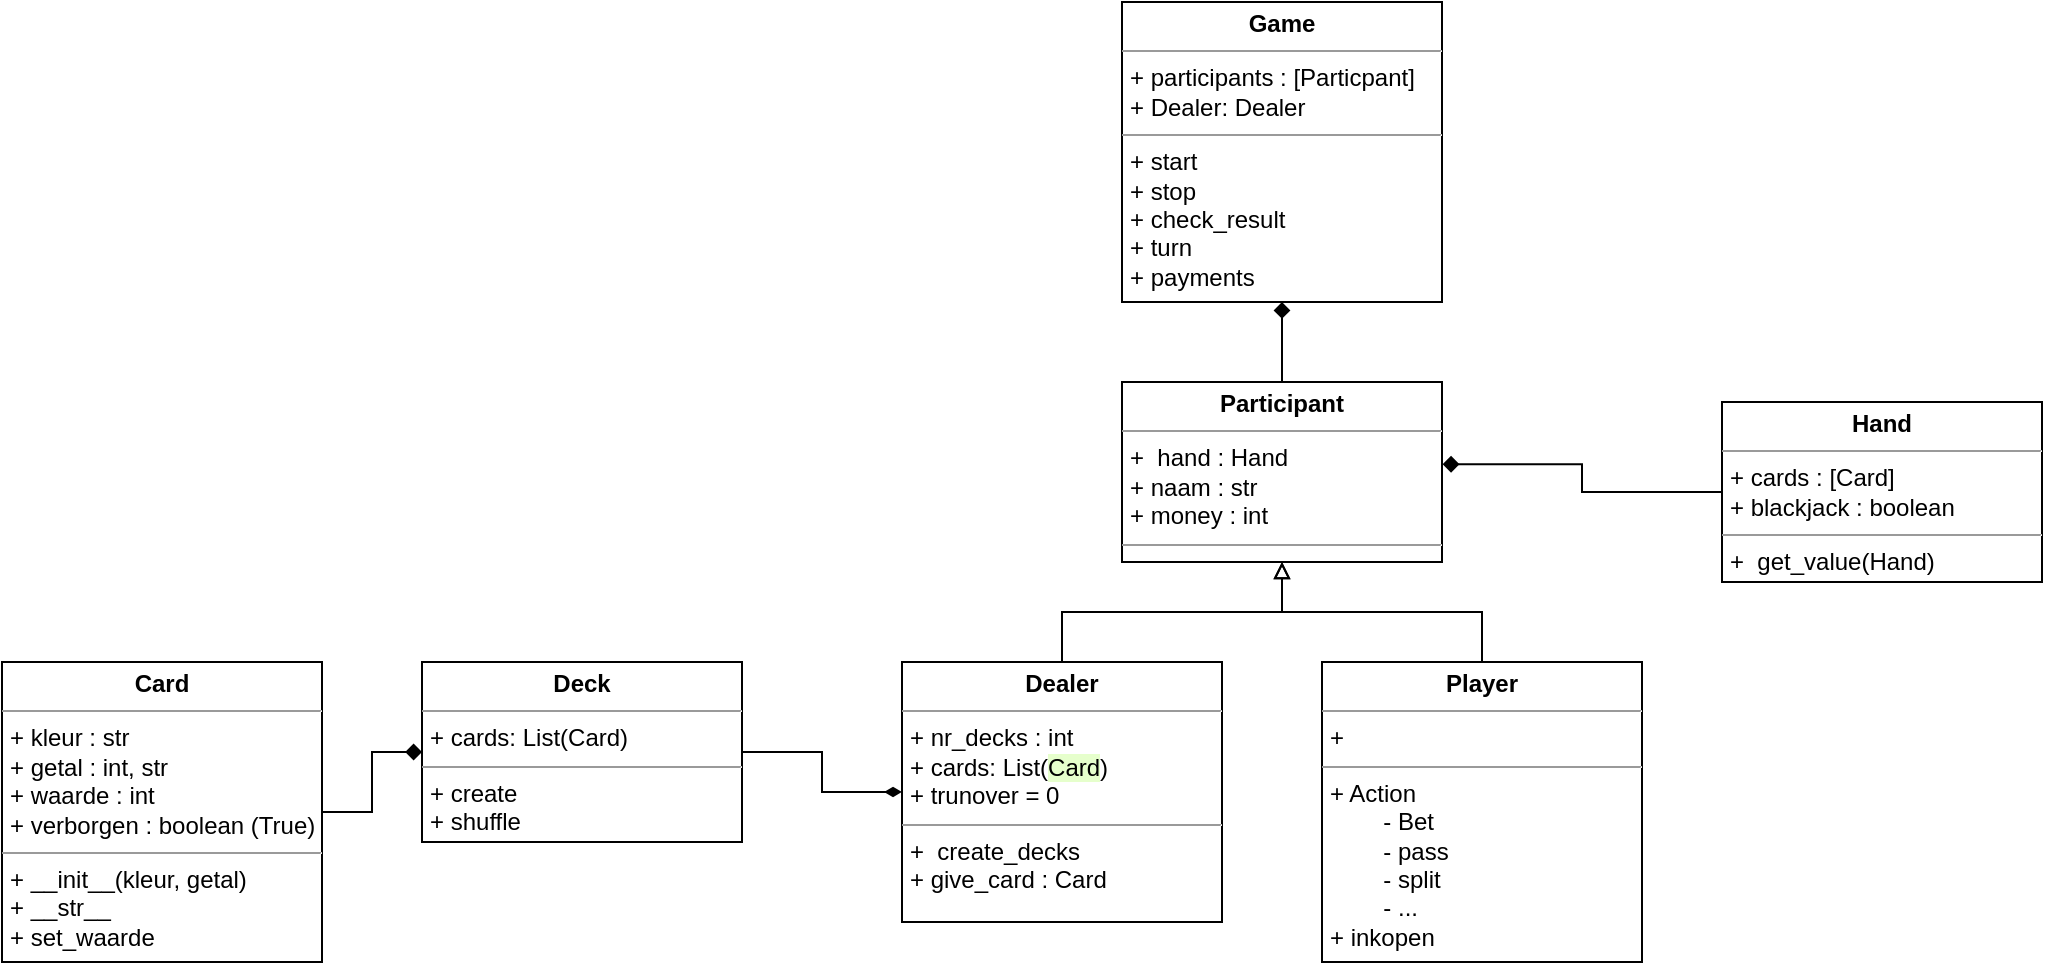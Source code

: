 <mxfile version="20.8.20"><diagram id="kTX4x6Uh5sV3tvuOp2CA" name="Page-1"><mxGraphModel dx="1585" dy="2526" grid="1" gridSize="10" guides="1" tooltips="1" connect="1" arrows="1" fold="1" page="1" pageScale="1" pageWidth="850" pageHeight="1100" math="0" shadow="0"><root><mxCell id="0"/><mxCell id="1" parent="0"/><mxCell id="G0AfUPY-lVwhev3gqea6-8" style="edgeStyle=orthogonalEdgeStyle;rounded=0;orthogonalLoop=1;jettySize=auto;html=1;endArrow=diamondThin;endFill=1;" edge="1" parent="1" source="yXNCVkMPUJqdujInaFms-3" target="G0AfUPY-lVwhev3gqea6-3"><mxGeometry relative="1" as="geometry"/></mxCell><mxCell id="yXNCVkMPUJqdujInaFms-3" value="&lt;p style=&quot;margin:0px;margin-top:4px;text-align:center;&quot;&gt;&lt;b&gt;Deck&lt;/b&gt;&lt;/p&gt;&lt;hr size=&quot;1&quot;&gt;&lt;p style=&quot;margin:0px;margin-left:4px;&quot;&gt;+ cards: List(Card)&lt;/p&gt;&lt;hr size=&quot;1&quot;&gt;&lt;p style=&quot;margin:0px;margin-left:4px;&quot;&gt;+ create&amp;nbsp;&lt;/p&gt;&lt;p style=&quot;margin:0px;margin-left:4px;&quot;&gt;+ shuffle&lt;/p&gt;" style="verticalAlign=top;align=left;overflow=fill;fontSize=12;fontFamily=Helvetica;html=1;" parent="1" vertex="1"><mxGeometry x="-120" y="130" width="160" height="90" as="geometry"/></mxCell><mxCell id="G0AfUPY-lVwhev3gqea6-2" value="" style="edgeStyle=orthogonalEdgeStyle;rounded=0;orthogonalLoop=1;jettySize=auto;html=1;endArrow=diamond;endFill=1;" edge="1" parent="1" source="G0AfUPY-lVwhev3gqea6-1" target="yXNCVkMPUJqdujInaFms-3"><mxGeometry relative="1" as="geometry"/></mxCell><mxCell id="G0AfUPY-lVwhev3gqea6-1" value="&lt;p style=&quot;margin:0px;margin-top:4px;text-align:center;&quot;&gt;&lt;b&gt;Card&lt;/b&gt;&lt;/p&gt;&lt;hr size=&quot;1&quot;&gt;&lt;p style=&quot;margin:0px;margin-left:4px;&quot;&gt;+ kleur : str&lt;/p&gt;&lt;p style=&quot;margin:0px;margin-left:4px;&quot;&gt;+ getal : int, str&lt;/p&gt;&lt;p style=&quot;margin:0px;margin-left:4px;&quot;&gt;+ waarde : int&lt;/p&gt;&lt;p style=&quot;margin:0px;margin-left:4px;&quot;&gt;+ verborgen : boolean (True)&lt;/p&gt;&lt;hr size=&quot;1&quot;&gt;&lt;p style=&quot;margin:0px;margin-left:4px;&quot;&gt;&lt;span style=&quot;background-color: initial;&quot;&gt;+ __init__(kleur, getal)&amp;nbsp;&lt;/span&gt;&lt;/p&gt;&lt;p style=&quot;margin:0px;margin-left:4px;&quot;&gt;&lt;span style=&quot;background-color: initial;&quot;&gt;+ __str__&lt;/span&gt;&lt;/p&gt;&lt;p style=&quot;margin:0px;margin-left:4px;&quot;&gt;&lt;span style=&quot;background-color: initial;&quot;&gt;+ set_waarde&lt;/span&gt;&lt;br&gt;&lt;/p&gt;" style="verticalAlign=top;align=left;overflow=fill;fontSize=12;fontFamily=Helvetica;html=1;" vertex="1" parent="1"><mxGeometry x="-330" y="130" width="160" height="150" as="geometry"/></mxCell><mxCell id="G0AfUPY-lVwhev3gqea6-7" style="edgeStyle=orthogonalEdgeStyle;rounded=0;orthogonalLoop=1;jettySize=auto;html=1;endArrow=block;endFill=0;" edge="1" parent="1" source="G0AfUPY-lVwhev3gqea6-3" target="G0AfUPY-lVwhev3gqea6-4"><mxGeometry relative="1" as="geometry"/></mxCell><mxCell id="G0AfUPY-lVwhev3gqea6-3" value="&lt;p style=&quot;margin:0px;margin-top:4px;text-align:center;&quot;&gt;&lt;b&gt;Dealer&lt;/b&gt;&lt;/p&gt;&lt;hr size=&quot;1&quot;&gt;&lt;p style=&quot;margin:0px;margin-left:4px;&quot;&gt;+ nr_decks : int&lt;/p&gt;&lt;p style=&quot;margin:0px;margin-left:4px;&quot;&gt;+ cards: List(&lt;span style=&quot;background-color: rgb(230, 255, 204);&quot;&gt;Card&lt;/span&gt;)&lt;/p&gt;&lt;p style=&quot;margin:0px;margin-left:4px;&quot;&gt;+ trunover = 0&lt;/p&gt;&lt;hr size=&quot;1&quot;&gt;&lt;p style=&quot;margin:0px;margin-left:4px;&quot;&gt;+&amp;nbsp; create_decks&lt;/p&gt;&lt;p style=&quot;margin:0px;margin-left:4px;&quot;&gt;+ give_card : Card&lt;/p&gt;" style="verticalAlign=top;align=left;overflow=fill;fontSize=12;fontFamily=Helvetica;html=1;" vertex="1" parent="1"><mxGeometry x="120" y="130" width="160" height="130" as="geometry"/></mxCell><mxCell id="G0AfUPY-lVwhev3gqea6-15" style="edgeStyle=orthogonalEdgeStyle;rounded=0;orthogonalLoop=1;jettySize=auto;html=1;entryX=0.5;entryY=1;entryDx=0;entryDy=0;endArrow=diamond;endFill=1;" edge="1" parent="1" source="G0AfUPY-lVwhev3gqea6-4" target="G0AfUPY-lVwhev3gqea6-14"><mxGeometry relative="1" as="geometry"/></mxCell><mxCell id="G0AfUPY-lVwhev3gqea6-4" value="&lt;p style=&quot;margin:0px;margin-top:4px;text-align:center;&quot;&gt;&lt;b&gt;Participant&lt;/b&gt;&lt;/p&gt;&lt;hr size=&quot;1&quot;&gt;&lt;p style=&quot;margin:0px;margin-left:4px;&quot;&gt;+&amp;nbsp; hand : Hand&lt;/p&gt;&lt;p style=&quot;margin:0px;margin-left:4px;&quot;&gt;+ naam : str&lt;/p&gt;&lt;p style=&quot;margin:0px;margin-left:4px;&quot;&gt;+ money : int&lt;/p&gt;&lt;hr size=&quot;1&quot;&gt;&lt;p style=&quot;margin:0px;margin-left:4px;&quot;&gt;+&amp;nbsp;&lt;/p&gt;" style="verticalAlign=top;align=left;overflow=fill;fontSize=12;fontFamily=Helvetica;html=1;" vertex="1" parent="1"><mxGeometry x="230" y="-10" width="160" height="90" as="geometry"/></mxCell><mxCell id="G0AfUPY-lVwhev3gqea6-6" style="edgeStyle=orthogonalEdgeStyle;rounded=0;orthogonalLoop=1;jettySize=auto;html=1;endArrow=block;endFill=0;" edge="1" parent="1" source="G0AfUPY-lVwhev3gqea6-5" target="G0AfUPY-lVwhev3gqea6-4"><mxGeometry relative="1" as="geometry"/></mxCell><mxCell id="G0AfUPY-lVwhev3gqea6-5" value="&lt;p style=&quot;margin:0px;margin-top:4px;text-align:center;&quot;&gt;&lt;b&gt;Player&lt;/b&gt;&lt;/p&gt;&lt;hr size=&quot;1&quot;&gt;&lt;p style=&quot;margin:0px;margin-left:4px;&quot;&gt;+&amp;nbsp;&lt;/p&gt;&lt;hr size=&quot;1&quot;&gt;&lt;p style=&quot;margin:0px;margin-left:4px;&quot;&gt;+ Action&lt;/p&gt;&lt;p style=&quot;margin:0px;margin-left:4px;&quot;&gt;&lt;span style=&quot;white-space: pre;&quot;&gt;&#9;&lt;/span&gt;- Bet&lt;br&gt;&lt;/p&gt;&lt;p style=&quot;margin:0px;margin-left:4px;&quot;&gt;&lt;span style=&quot;white-space: pre;&quot;&gt;&#9;&lt;/span&gt;- pass&lt;br&gt;&lt;/p&gt;&lt;p style=&quot;margin:0px;margin-left:4px;&quot;&gt;&lt;span style=&quot;white-space: pre;&quot;&gt;&#9;&lt;/span&gt;- split&lt;br&gt;&lt;/p&gt;&lt;p style=&quot;margin:0px;margin-left:4px;&quot;&gt;&lt;span style=&quot;white-space: pre;&quot;&gt;&#9;&lt;/span&gt;- ...&lt;br&gt;&lt;/p&gt;&lt;p style=&quot;margin:0px;margin-left:4px;&quot;&gt;+ inkopen&lt;/p&gt;" style="verticalAlign=top;align=left;overflow=fill;fontSize=12;fontFamily=Helvetica;html=1;" vertex="1" parent="1"><mxGeometry x="330" y="130" width="160" height="150" as="geometry"/></mxCell><mxCell id="G0AfUPY-lVwhev3gqea6-13" style="edgeStyle=orthogonalEdgeStyle;rounded=0;orthogonalLoop=1;jettySize=auto;html=1;entryX=1.002;entryY=0.457;entryDx=0;entryDy=0;entryPerimeter=0;endArrow=diamond;endFill=1;" edge="1" parent="1" source="G0AfUPY-lVwhev3gqea6-12" target="G0AfUPY-lVwhev3gqea6-4"><mxGeometry relative="1" as="geometry"/></mxCell><mxCell id="G0AfUPY-lVwhev3gqea6-12" value="&lt;p style=&quot;margin:0px;margin-top:4px;text-align:center;&quot;&gt;&lt;b&gt;Hand&lt;/b&gt;&lt;/p&gt;&lt;hr size=&quot;1&quot;&gt;&lt;p style=&quot;margin:0px;margin-left:4px;&quot;&gt;+ cards : [Card]&lt;/p&gt;&lt;p style=&quot;margin:0px;margin-left:4px;&quot;&gt;+ blackjack : boolean&lt;/p&gt;&lt;hr size=&quot;1&quot;&gt;&lt;p style=&quot;margin:0px;margin-left:4px;&quot;&gt;+&amp;nbsp; get_value(Hand)&lt;/p&gt;" style="verticalAlign=top;align=left;overflow=fill;fontSize=12;fontFamily=Helvetica;html=1;" vertex="1" parent="1"><mxGeometry x="530" width="160" height="90" as="geometry"/></mxCell><mxCell id="G0AfUPY-lVwhev3gqea6-14" value="&lt;p style=&quot;margin:0px;margin-top:4px;text-align:center;&quot;&gt;&lt;b&gt;Game&lt;/b&gt;&lt;/p&gt;&lt;hr size=&quot;1&quot;&gt;&lt;p style=&quot;margin:0px;margin-left:4px;&quot;&gt;+ participants : [Particpant]&lt;/p&gt;&lt;p style=&quot;margin:0px;margin-left:4px;&quot;&gt;+ Dealer: Dealer&lt;/p&gt;&lt;hr size=&quot;1&quot;&gt;&lt;p style=&quot;margin:0px;margin-left:4px;&quot;&gt;+ start&lt;/p&gt;&lt;p style=&quot;margin:0px;margin-left:4px;&quot;&gt;+ stop&lt;/p&gt;&lt;p style=&quot;margin:0px;margin-left:4px;&quot;&gt;+ check_result&lt;/p&gt;&lt;p style=&quot;margin:0px;margin-left:4px;&quot;&gt;+ turn&lt;/p&gt;&lt;p style=&quot;margin:0px;margin-left:4px;&quot;&gt;+ payments&lt;/p&gt;&lt;p style=&quot;margin:0px;margin-left:4px;&quot;&gt;&amp;nbsp;&lt;/p&gt;" style="verticalAlign=top;align=left;overflow=fill;fontSize=12;fontFamily=Helvetica;html=1;" vertex="1" parent="1"><mxGeometry x="230" y="-200" width="160" height="150" as="geometry"/></mxCell></root></mxGraphModel></diagram></mxfile>